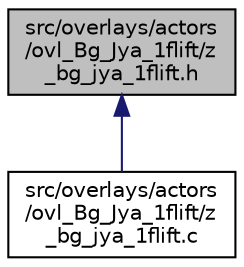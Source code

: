 digraph "src/overlays/actors/ovl_Bg_Jya_1flift/z_bg_jya_1flift.h"
{
 // LATEX_PDF_SIZE
  edge [fontname="Helvetica",fontsize="10",labelfontname="Helvetica",labelfontsize="10"];
  node [fontname="Helvetica",fontsize="10",shape=record];
  Node1 [label="src/overlays/actors\l/ovl_Bg_Jya_1flift/z\l_bg_jya_1flift.h",height=0.2,width=0.4,color="black", fillcolor="grey75", style="filled", fontcolor="black",tooltip=" "];
  Node1 -> Node2 [dir="back",color="midnightblue",fontsize="10",style="solid",fontname="Helvetica"];
  Node2 [label="src/overlays/actors\l/ovl_Bg_Jya_1flift/z\l_bg_jya_1flift.c",height=0.2,width=0.4,color="black", fillcolor="white", style="filled",URL="$d1/dd2/z__bg__jya__1flift_8c.html",tooltip=" "];
}
